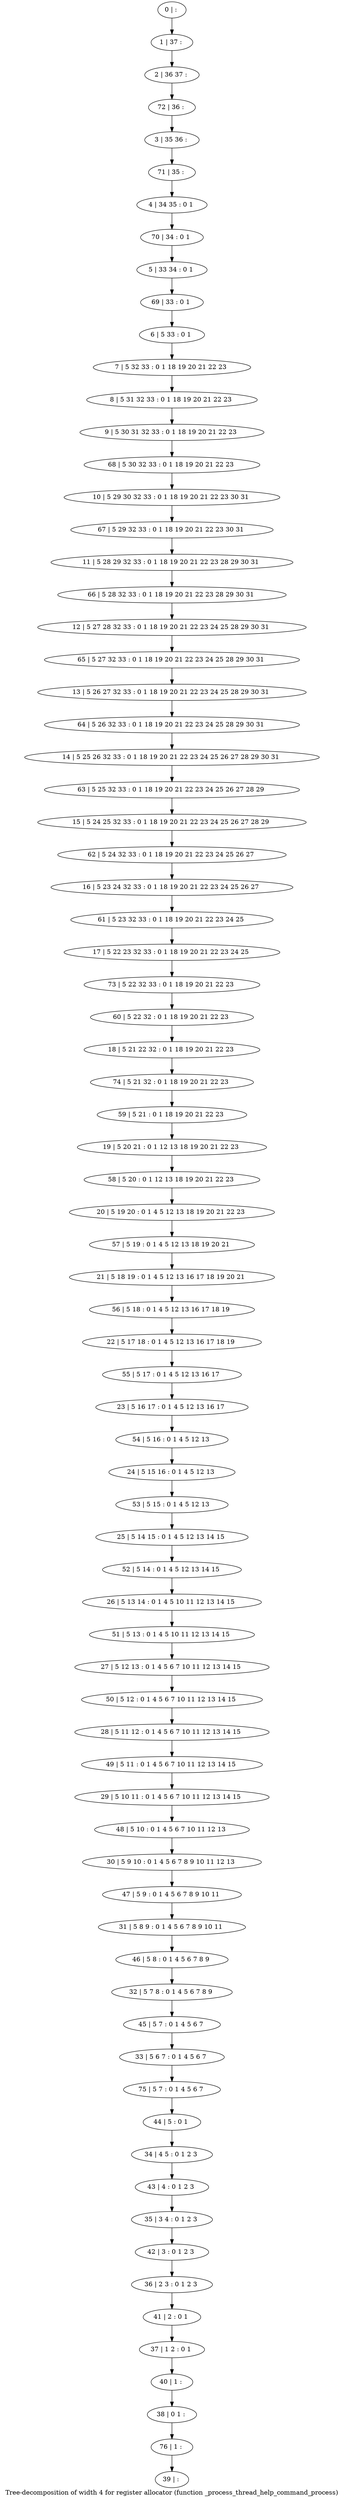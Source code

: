 digraph G {
graph [label="Tree-decomposition of width 4 for register allocator (function _process_thread_help_command_process)"]
0[label="0 | : "];
1[label="1 | 37 : "];
2[label="2 | 36 37 : "];
3[label="3 | 35 36 : "];
4[label="4 | 34 35 : 0 1 "];
5[label="5 | 33 34 : 0 1 "];
6[label="6 | 5 33 : 0 1 "];
7[label="7 | 5 32 33 : 0 1 18 19 20 21 22 23 "];
8[label="8 | 5 31 32 33 : 0 1 18 19 20 21 22 23 "];
9[label="9 | 5 30 31 32 33 : 0 1 18 19 20 21 22 23 "];
10[label="10 | 5 29 30 32 33 : 0 1 18 19 20 21 22 23 30 31 "];
11[label="11 | 5 28 29 32 33 : 0 1 18 19 20 21 22 23 28 29 30 31 "];
12[label="12 | 5 27 28 32 33 : 0 1 18 19 20 21 22 23 24 25 28 29 30 31 "];
13[label="13 | 5 26 27 32 33 : 0 1 18 19 20 21 22 23 24 25 28 29 30 31 "];
14[label="14 | 5 25 26 32 33 : 0 1 18 19 20 21 22 23 24 25 26 27 28 29 30 31 "];
15[label="15 | 5 24 25 32 33 : 0 1 18 19 20 21 22 23 24 25 26 27 28 29 "];
16[label="16 | 5 23 24 32 33 : 0 1 18 19 20 21 22 23 24 25 26 27 "];
17[label="17 | 5 22 23 32 33 : 0 1 18 19 20 21 22 23 24 25 "];
18[label="18 | 5 21 22 32 : 0 1 18 19 20 21 22 23 "];
19[label="19 | 5 20 21 : 0 1 12 13 18 19 20 21 22 23 "];
20[label="20 | 5 19 20 : 0 1 4 5 12 13 18 19 20 21 22 23 "];
21[label="21 | 5 18 19 : 0 1 4 5 12 13 16 17 18 19 20 21 "];
22[label="22 | 5 17 18 : 0 1 4 5 12 13 16 17 18 19 "];
23[label="23 | 5 16 17 : 0 1 4 5 12 13 16 17 "];
24[label="24 | 5 15 16 : 0 1 4 5 12 13 "];
25[label="25 | 5 14 15 : 0 1 4 5 12 13 14 15 "];
26[label="26 | 5 13 14 : 0 1 4 5 10 11 12 13 14 15 "];
27[label="27 | 5 12 13 : 0 1 4 5 6 7 10 11 12 13 14 15 "];
28[label="28 | 5 11 12 : 0 1 4 5 6 7 10 11 12 13 14 15 "];
29[label="29 | 5 10 11 : 0 1 4 5 6 7 10 11 12 13 14 15 "];
30[label="30 | 5 9 10 : 0 1 4 5 6 7 8 9 10 11 12 13 "];
31[label="31 | 5 8 9 : 0 1 4 5 6 7 8 9 10 11 "];
32[label="32 | 5 7 8 : 0 1 4 5 6 7 8 9 "];
33[label="33 | 5 6 7 : 0 1 4 5 6 7 "];
34[label="34 | 4 5 : 0 1 2 3 "];
35[label="35 | 3 4 : 0 1 2 3 "];
36[label="36 | 2 3 : 0 1 2 3 "];
37[label="37 | 1 2 : 0 1 "];
38[label="38 | 0 1 : "];
39[label="39 | : "];
40[label="40 | 1 : "];
41[label="41 | 2 : 0 1 "];
42[label="42 | 3 : 0 1 2 3 "];
43[label="43 | 4 : 0 1 2 3 "];
44[label="44 | 5 : 0 1 "];
45[label="45 | 5 7 : 0 1 4 5 6 7 "];
46[label="46 | 5 8 : 0 1 4 5 6 7 8 9 "];
47[label="47 | 5 9 : 0 1 4 5 6 7 8 9 10 11 "];
48[label="48 | 5 10 : 0 1 4 5 6 7 10 11 12 13 "];
49[label="49 | 5 11 : 0 1 4 5 6 7 10 11 12 13 14 15 "];
50[label="50 | 5 12 : 0 1 4 5 6 7 10 11 12 13 14 15 "];
51[label="51 | 5 13 : 0 1 4 5 10 11 12 13 14 15 "];
52[label="52 | 5 14 : 0 1 4 5 12 13 14 15 "];
53[label="53 | 5 15 : 0 1 4 5 12 13 "];
54[label="54 | 5 16 : 0 1 4 5 12 13 "];
55[label="55 | 5 17 : 0 1 4 5 12 13 16 17 "];
56[label="56 | 5 18 : 0 1 4 5 12 13 16 17 18 19 "];
57[label="57 | 5 19 : 0 1 4 5 12 13 18 19 20 21 "];
58[label="58 | 5 20 : 0 1 12 13 18 19 20 21 22 23 "];
59[label="59 | 5 21 : 0 1 18 19 20 21 22 23 "];
60[label="60 | 5 22 32 : 0 1 18 19 20 21 22 23 "];
61[label="61 | 5 23 32 33 : 0 1 18 19 20 21 22 23 24 25 "];
62[label="62 | 5 24 32 33 : 0 1 18 19 20 21 22 23 24 25 26 27 "];
63[label="63 | 5 25 32 33 : 0 1 18 19 20 21 22 23 24 25 26 27 28 29 "];
64[label="64 | 5 26 32 33 : 0 1 18 19 20 21 22 23 24 25 28 29 30 31 "];
65[label="65 | 5 27 32 33 : 0 1 18 19 20 21 22 23 24 25 28 29 30 31 "];
66[label="66 | 5 28 32 33 : 0 1 18 19 20 21 22 23 28 29 30 31 "];
67[label="67 | 5 29 32 33 : 0 1 18 19 20 21 22 23 30 31 "];
68[label="68 | 5 30 32 33 : 0 1 18 19 20 21 22 23 "];
69[label="69 | 33 : 0 1 "];
70[label="70 | 34 : 0 1 "];
71[label="71 | 35 : "];
72[label="72 | 36 : "];
73[label="73 | 5 22 32 33 : 0 1 18 19 20 21 22 23 "];
74[label="74 | 5 21 32 : 0 1 18 19 20 21 22 23 "];
75[label="75 | 5 7 : 0 1 4 5 6 7 "];
76[label="76 | 1 : "];
0->1 ;
1->2 ;
6->7 ;
7->8 ;
8->9 ;
40->38 ;
37->40 ;
41->37 ;
36->41 ;
42->36 ;
35->42 ;
43->35 ;
34->43 ;
44->34 ;
45->33 ;
32->45 ;
46->32 ;
31->46 ;
47->31 ;
30->47 ;
48->30 ;
29->48 ;
49->29 ;
28->49 ;
50->28 ;
27->50 ;
51->27 ;
26->51 ;
52->26 ;
25->52 ;
53->25 ;
24->53 ;
54->24 ;
23->54 ;
55->23 ;
22->55 ;
56->22 ;
21->56 ;
57->21 ;
20->57 ;
58->20 ;
19->58 ;
59->19 ;
60->18 ;
61->17 ;
16->61 ;
62->16 ;
15->62 ;
63->15 ;
14->63 ;
64->14 ;
13->64 ;
65->13 ;
12->65 ;
66->12 ;
11->66 ;
67->11 ;
10->67 ;
68->10 ;
9->68 ;
69->6 ;
5->69 ;
70->5 ;
4->70 ;
71->4 ;
3->71 ;
72->3 ;
2->72 ;
73->60 ;
17->73 ;
74->59 ;
18->74 ;
75->44 ;
33->75 ;
76->39 ;
38->76 ;
}
